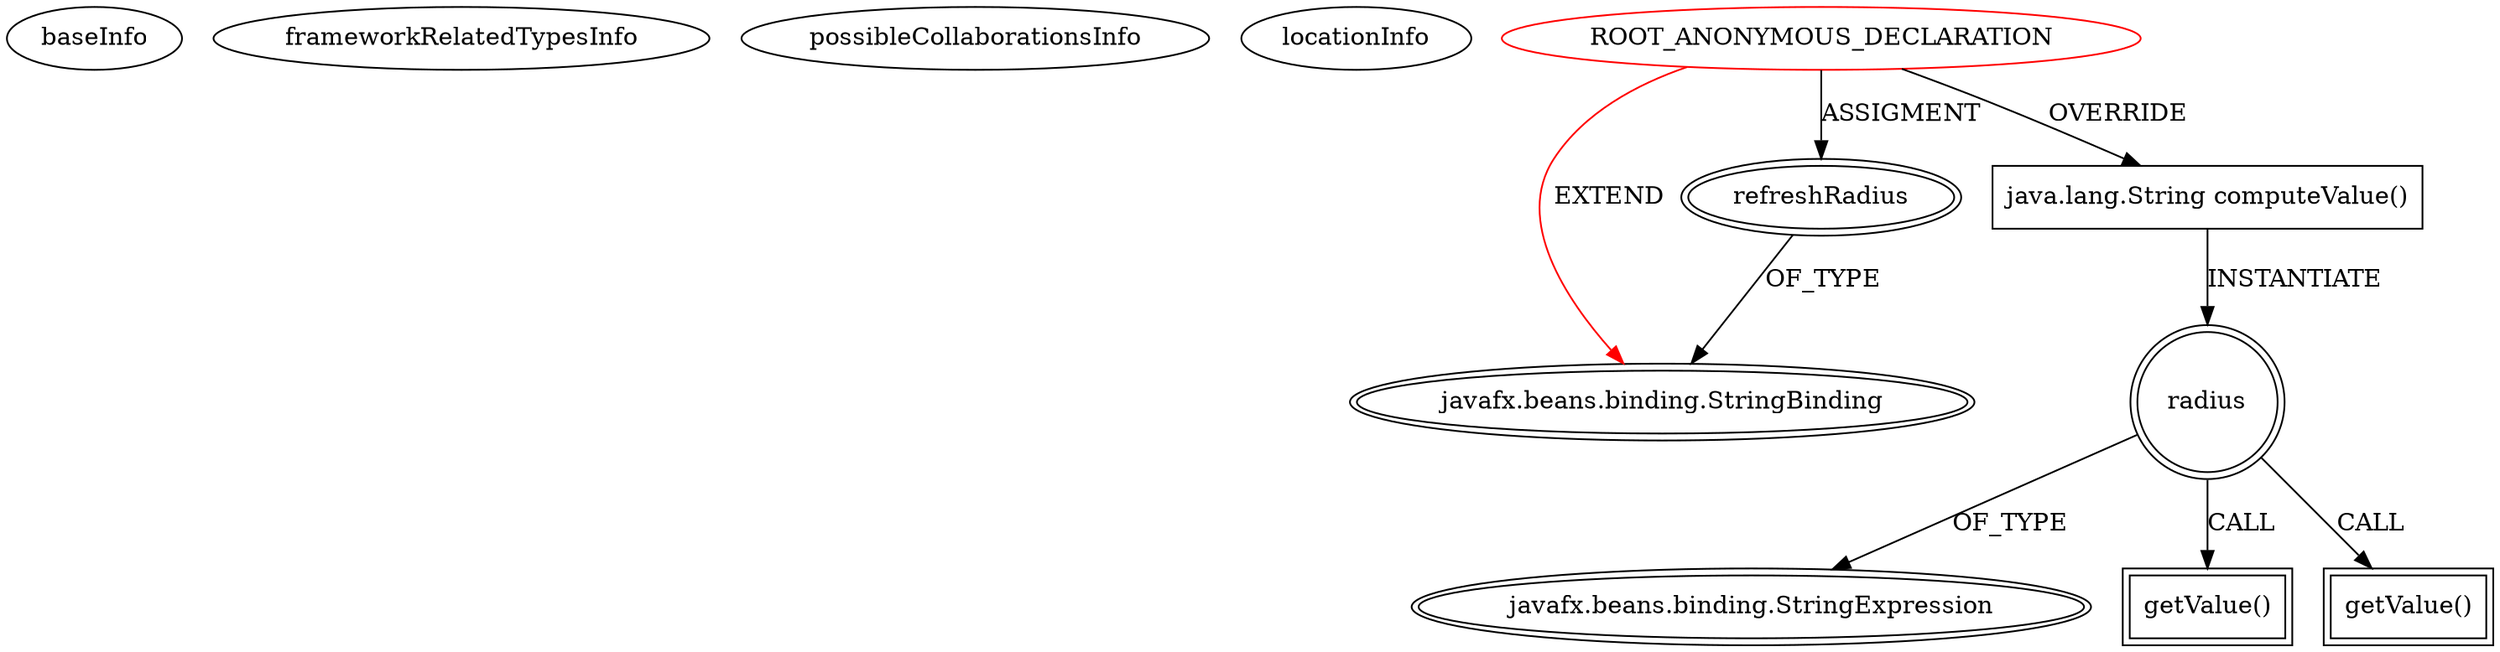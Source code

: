 digraph {
baseInfo[graphId=3084,category="extension_graph",isAnonymous=true,possibleRelation=false]
frameworkRelatedTypesInfo[0="javafx.beans.binding.StringBinding"]
possibleCollaborationsInfo[]
locationInfo[projectName="if12b051-SWP_Paint",filePath="/if12b051-SWP_Paint/SWP_Paint-master/SWP_Paint/src/gui/MainControllerModel.java",contextSignature="MainControllerModel",graphId="3084"]
0[label="ROOT_ANONYMOUS_DECLARATION",vertexType="ROOT_ANONYMOUS_DECLARATION",isFrameworkType=false,color=red]
1[label="javafx.beans.binding.StringBinding",vertexType="FRAMEWORK_CLASS_TYPE",isFrameworkType=true,peripheries=2]
2[label="refreshRadius",vertexType="OUTSIDE_VARIABLE_EXPRESION",isFrameworkType=true,peripheries=2]
4[label="java.lang.String computeValue()",vertexType="OVERRIDING_METHOD_DECLARATION",isFrameworkType=false,shape=box]
5[label="radius",vertexType="VARIABLE_EXPRESION",isFrameworkType=true,peripheries=2,shape=circle]
7[label="javafx.beans.binding.StringExpression",vertexType="FRAMEWORK_CLASS_TYPE",isFrameworkType=true,peripheries=2]
6[label="getValue()",vertexType="INSIDE_CALL",isFrameworkType=true,peripheries=2,shape=box]
9[label="getValue()",vertexType="INSIDE_CALL",isFrameworkType=true,peripheries=2,shape=box]
0->1[label="EXTEND",color=red]
0->2[label="ASSIGMENT"]
2->1[label="OF_TYPE"]
0->4[label="OVERRIDE"]
4->5[label="INSTANTIATE"]
5->7[label="OF_TYPE"]
5->6[label="CALL"]
5->9[label="CALL"]
}
